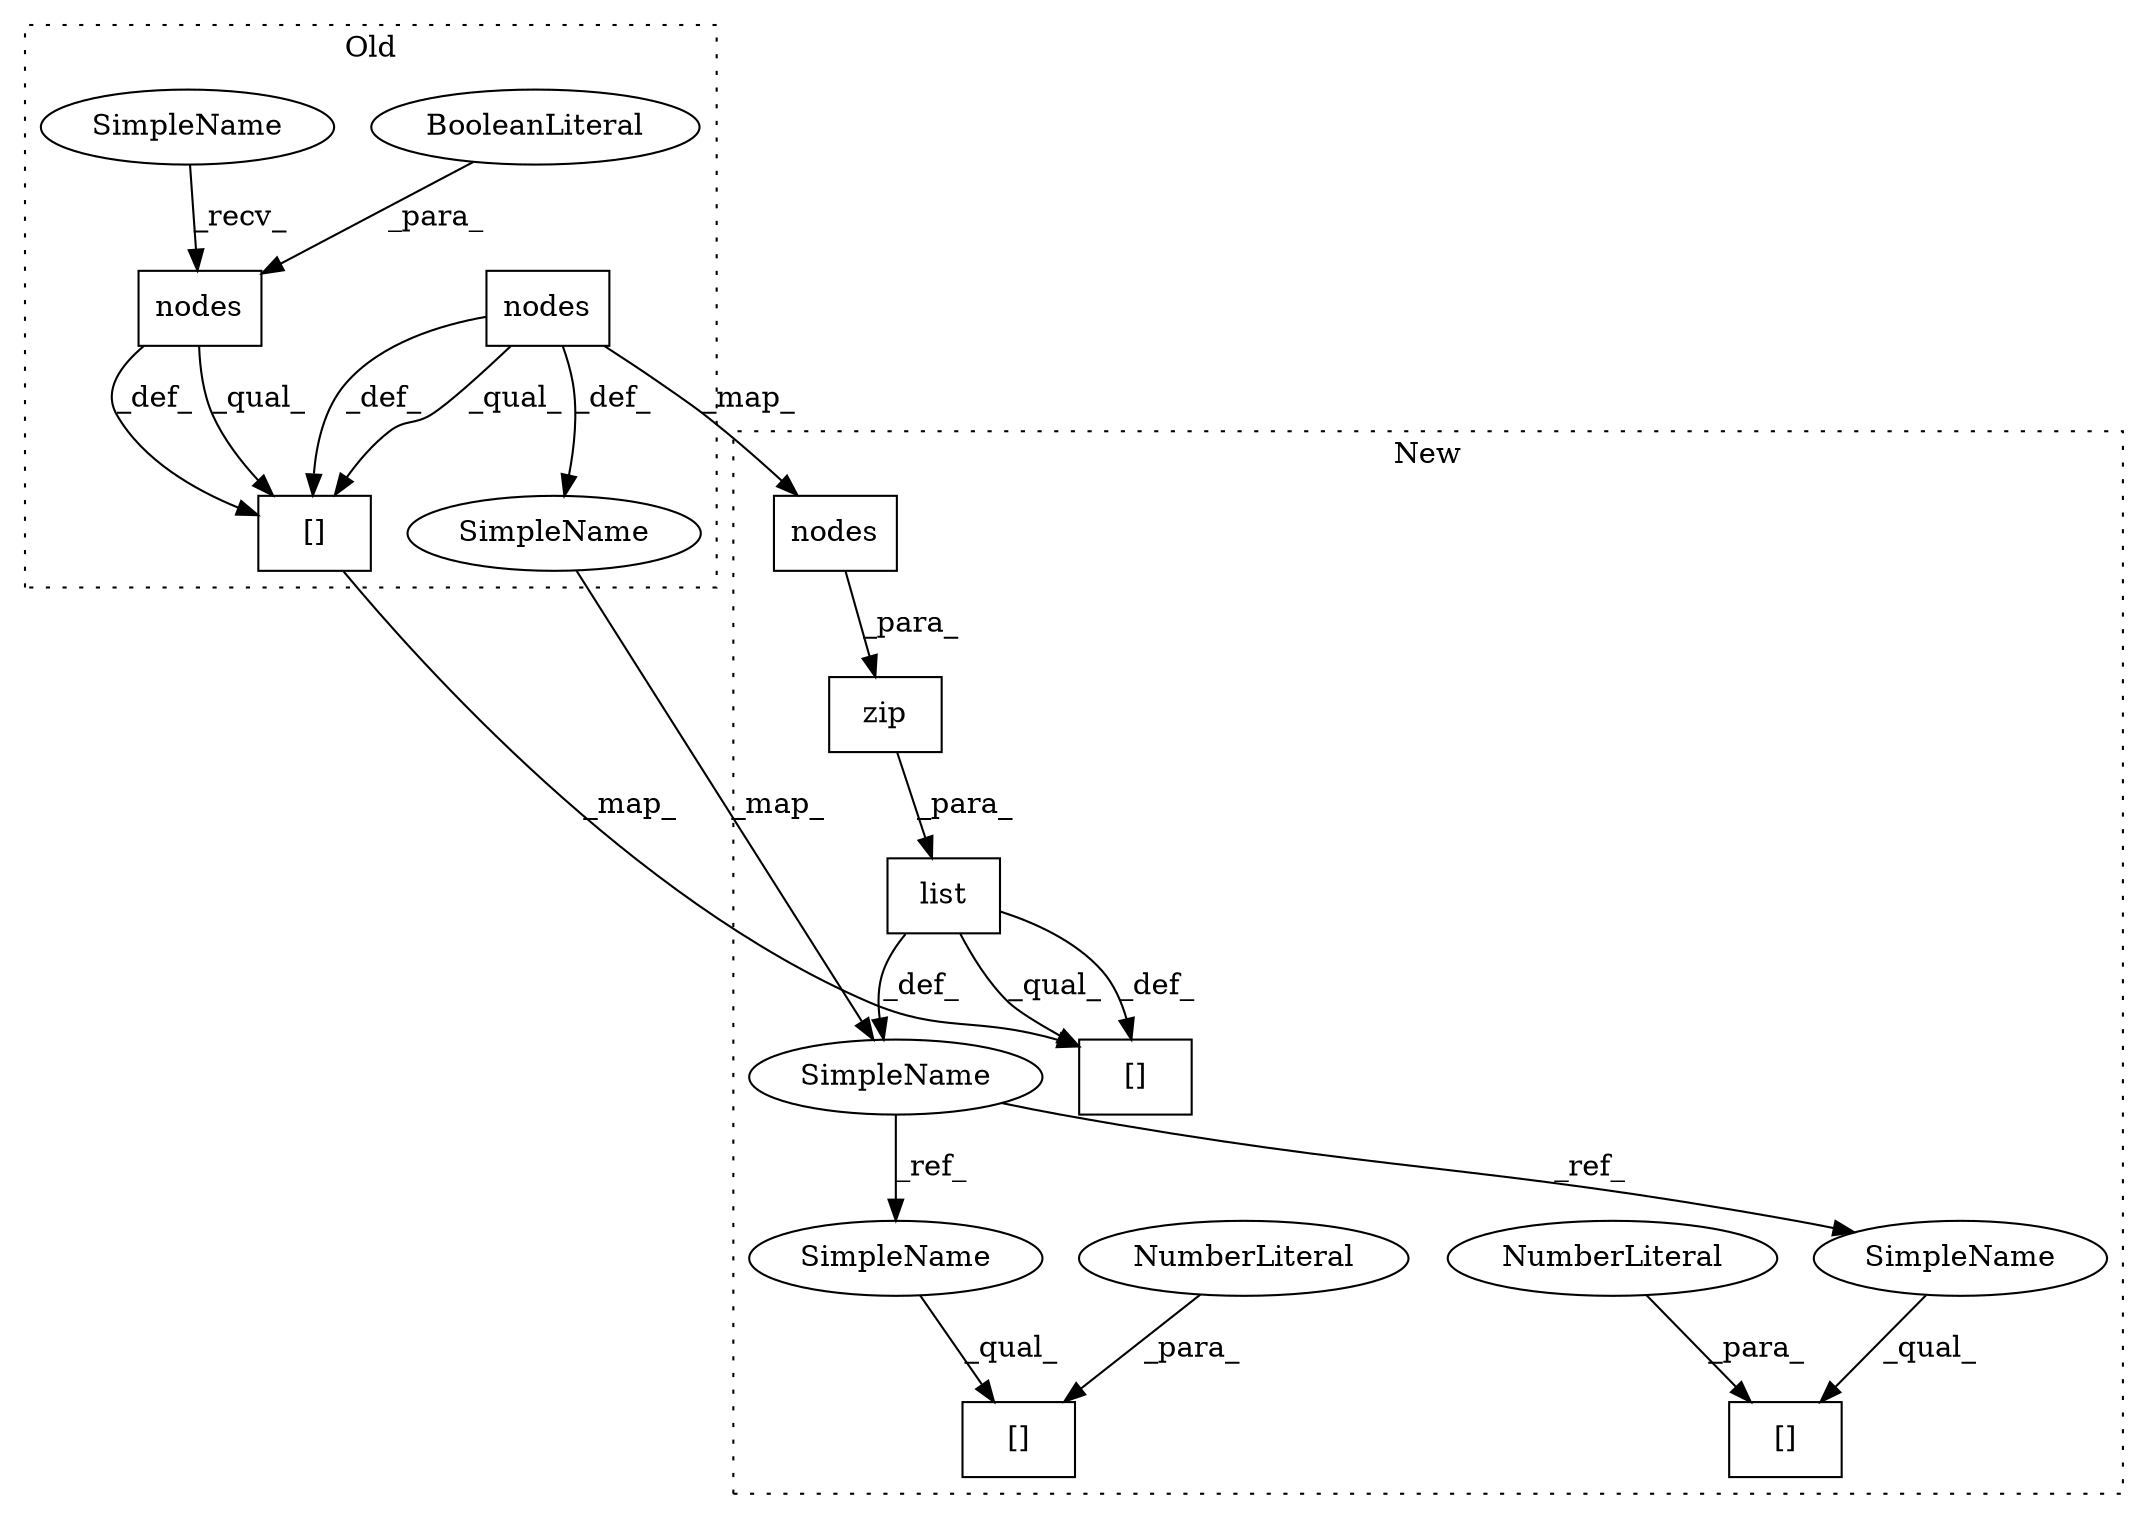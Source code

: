 digraph G {
subgraph cluster0 {
1 [label="nodes" a="32" s="2600,2610" l="6,1" shape="box"];
6 [label="[]" a="2" s="2792,2807" l="10,1" shape="box"];
10 [label="SimpleName" a="42" s="2489" l="10" shape="ellipse"];
13 [label="nodes" a="32" s="2679,2690" l="6,1" shape="box"];
14 [label="BooleanLiteral" a="9" s="2685" l="5" shape="ellipse"];
15 [label="SimpleName" a="42" s="2672" l="6" shape="ellipse"];
label = "Old";
style="dotted";
}
subgraph cluster1 {
2 [label="nodes" a="32" s="2594,2604" l="6,1" shape="box"];
3 [label="list" a="32" s="2511,2517" l="5,1" shape="box"];
4 [label="[]" a="2" s="2669,2680" l="10,1" shape="box"];
5 [label="NumberLiteral" a="34" s="2679" l="1" shape="ellipse"];
7 [label="[]" a="2" s="2782,2797" l="10,1" shape="box"];
8 [label="zip" a="32" s="2583,2605" l="4,1" shape="box"];
9 [label="SimpleName" a="42" s="2490" l="9" shape="ellipse"];
11 [label="[]" a="2" s="2656,2667" l="10,1" shape="box"];
12 [label="NumberLiteral" a="34" s="2666" l="1" shape="ellipse"];
16 [label="SimpleName" a="42" s="2656" l="9" shape="ellipse"];
17 [label="SimpleName" a="42" s="2669" l="9" shape="ellipse"];
label = "New";
style="dotted";
}
1 -> 6 [label="_qual_"];
1 -> 6 [label="_def_"];
1 -> 10 [label="_def_"];
1 -> 2 [label="_map_"];
2 -> 8 [label="_para_"];
3 -> 7 [label="_qual_"];
3 -> 7 [label="_def_"];
3 -> 9 [label="_def_"];
5 -> 4 [label="_para_"];
6 -> 7 [label="_map_"];
8 -> 3 [label="_para_"];
9 -> 17 [label="_ref_"];
9 -> 16 [label="_ref_"];
10 -> 9 [label="_map_"];
12 -> 11 [label="_para_"];
13 -> 6 [label="_qual_"];
13 -> 6 [label="_def_"];
14 -> 13 [label="_para_"];
15 -> 13 [label="_recv_"];
16 -> 11 [label="_qual_"];
17 -> 4 [label="_qual_"];
}